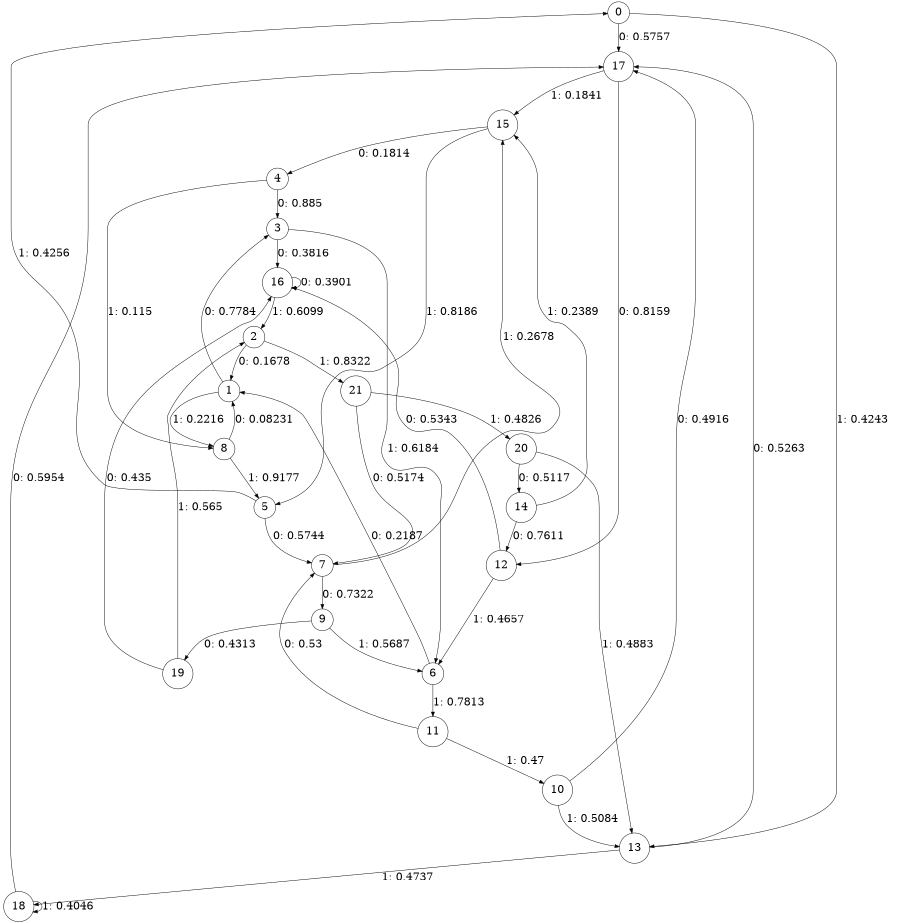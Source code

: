 digraph "ch6faceL7" {
size = "6,8.5";
ratio = "fill";
node [shape = circle];
node [fontsize = 24];
edge [fontsize = 24];
0 -> 17 [label = "0: 0.5757   "];
0 -> 13 [label = "1: 0.4243   "];
1 -> 3 [label = "0: 0.7784   "];
1 -> 8 [label = "1: 0.2216   "];
2 -> 1 [label = "0: 0.1678   "];
2 -> 21 [label = "1: 0.8322   "];
3 -> 16 [label = "0: 0.3816   "];
3 -> 6 [label = "1: 0.6184   "];
4 -> 3 [label = "0: 0.885    "];
4 -> 8 [label = "1: 0.115    "];
5 -> 7 [label = "0: 0.5744   "];
5 -> 0 [label = "1: 0.4256   "];
6 -> 1 [label = "0: 0.2187   "];
6 -> 11 [label = "1: 0.7813   "];
7 -> 9 [label = "0: 0.7322   "];
7 -> 15 [label = "1: 0.2678   "];
8 -> 1 [label = "0: 0.08231  "];
8 -> 5 [label = "1: 0.9177   "];
9 -> 19 [label = "0: 0.4313   "];
9 -> 6 [label = "1: 0.5687   "];
10 -> 17 [label = "0: 0.4916   "];
10 -> 13 [label = "1: 0.5084   "];
11 -> 7 [label = "0: 0.53     "];
11 -> 10 [label = "1: 0.47     "];
12 -> 16 [label = "0: 0.5343   "];
12 -> 6 [label = "1: 0.4657   "];
13 -> 17 [label = "0: 0.5263   "];
13 -> 18 [label = "1: 0.4737   "];
14 -> 12 [label = "0: 0.7611   "];
14 -> 15 [label = "1: 0.2389   "];
15 -> 4 [label = "0: 0.1814   "];
15 -> 5 [label = "1: 0.8186   "];
16 -> 16 [label = "0: 0.3901   "];
16 -> 2 [label = "1: 0.6099   "];
17 -> 12 [label = "0: 0.8159   "];
17 -> 15 [label = "1: 0.1841   "];
18 -> 17 [label = "0: 0.5954   "];
18 -> 18 [label = "1: 0.4046   "];
19 -> 16 [label = "0: 0.435    "];
19 -> 2 [label = "1: 0.565    "];
20 -> 14 [label = "0: 0.5117   "];
20 -> 13 [label = "1: 0.4883   "];
21 -> 7 [label = "0: 0.5174   "];
21 -> 20 [label = "1: 0.4826   "];
}